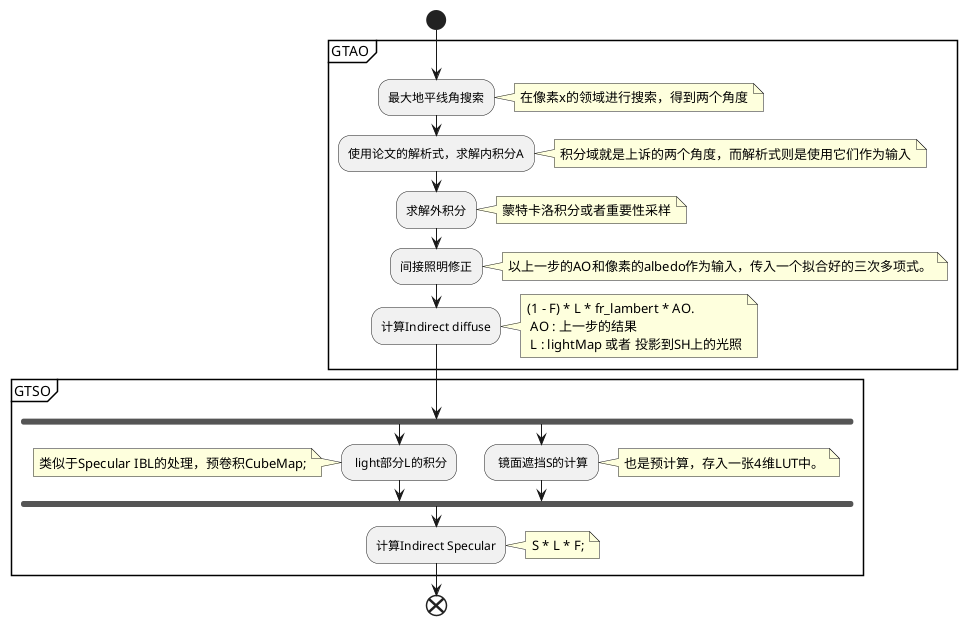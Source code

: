 @startuml

start
partition GTAO {
    :最大地平线角搜索;
    note right : 在像素x的领域进行搜索，得到两个角度

    :使用论文的解析式，求解内积分A;
    note right : 积分域就是上诉的两个角度，而解析式则是使用它们作为输入

    :求解外积分;
    note right : 蒙特卡洛积分或者重要性采样

    :间接照明修正;
    note right: 以上一步的AO和像素的albedo作为输入，传入一个拟合好的三次多项式。

    :计算Indirect diffuse;
    note right: (1 - F) * L * fr_lambert * AO. \n AO : 上一步的结果 \n L : lightMap 或者 投影到SH上的光照
}

partition GTSO {
    fork
        : light部分L的积分;
        note left : 类似于Specular IBL的处理，预卷积CubeMap;
    fork again
        : 镜面遮挡S的计算;
        note right : 也是预计算，存入一张4维LUT中。
    end fork

    :计算Indirect Specular;
    note right : S * L * F;

}

end
@enduml 
